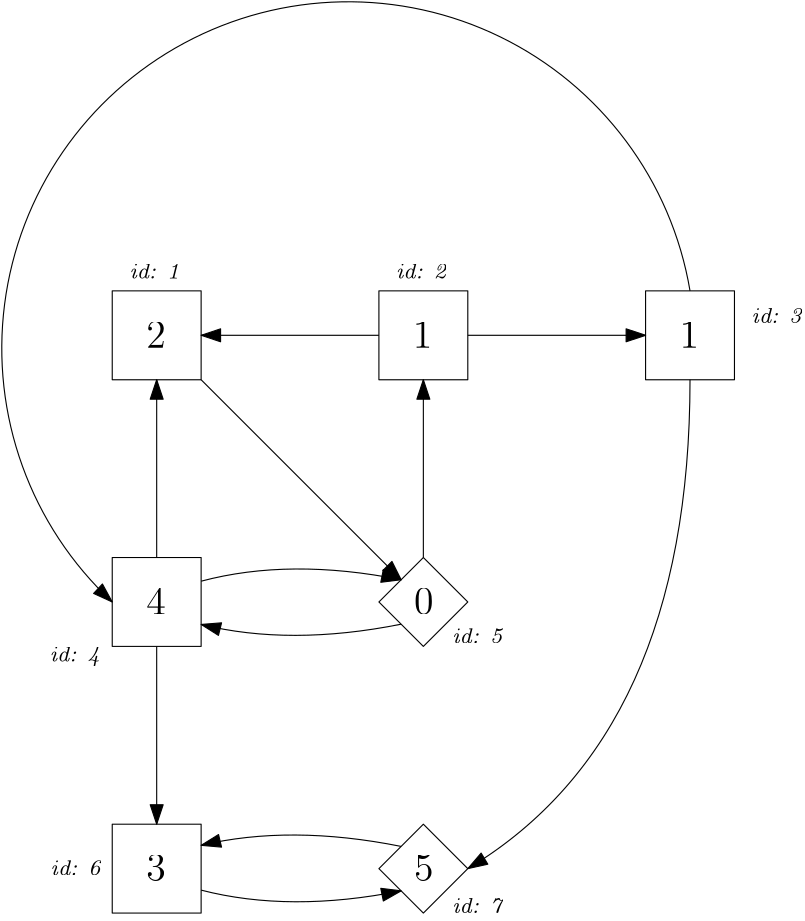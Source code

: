 <?xml version="1.0"?>
<!DOCTYPE ipe SYSTEM "ipe.dtd">
<ipe version="70206" creator="Ipe 7.2.6">
<info created="D:20170327214513" modified="D:20170327214513"/>
<ipestyle name="basic">
<symbol name="arrow/arc(spx)">
<path stroke="sym-stroke" fill="sym-stroke" pen="sym-pen">
0 0 m
-1 0.333 l
-1 -0.333 l
h
</path>
</symbol>
<symbol name="arrow/farc(spx)">
<path stroke="sym-stroke" fill="white" pen="sym-pen">
0 0 m
-1 0.333 l
-1 -0.333 l
h
</path>
</symbol>
<symbol name="arrow/ptarc(spx)">
<path stroke="sym-stroke" fill="sym-stroke" pen="sym-pen">
0 0 m
-1 0.333 l
-0.8 0 l
-1 -0.333 l
h
</path>
</symbol>
<symbol name="arrow/fptarc(spx)">
<path stroke="sym-stroke" fill="white" pen="sym-pen">
0 0 m
-1 0.333 l
-0.8 0 l
-1 -0.333 l
h
</path>
</symbol>
<symbol name="mark/circle(sx)" transformations="translations">
<path fill="sym-stroke">
0.6 0 0 0.6 0 0 e
0.4 0 0 0.4 0 0 e
</path>
</symbol>
<symbol name="mark/disk(sx)" transformations="translations">
<path fill="sym-stroke">
0.6 0 0 0.6 0 0 e
</path>
</symbol>
<symbol name="mark/fdisk(sfx)" transformations="translations">
<group>
<path fill="sym-fill">
0.5 0 0 0.5 0 0 e
</path>
<path fill="sym-stroke" fillrule="eofill">
0.6 0 0 0.6 0 0 e
0.4 0 0 0.4 0 0 e
</path>
</group>
</symbol>
<symbol name="mark/box(sx)" transformations="translations">
<path fill="sym-stroke" fillrule="eofill">
-0.6 -0.6 m
0.6 -0.6 l
0.6 0.6 l
-0.6 0.6 l
h
-0.4 -0.4 m
0.4 -0.4 l
0.4 0.4 l
-0.4 0.4 l
h
</path>
</symbol>
<symbol name="mark/square(sx)" transformations="translations">
<path fill="sym-stroke">
-0.6 -0.6 m
0.6 -0.6 l
0.6 0.6 l
-0.6 0.6 l
h
</path>
</symbol>
<symbol name="mark/fsquare(sfx)" transformations="translations">
<group>
<path fill="sym-fill">
-0.5 -0.5 m
0.5 -0.5 l
0.5 0.5 l
-0.5 0.5 l
h
</path>
<path fill="sym-stroke" fillrule="eofill">
-0.6 -0.6 m
0.6 -0.6 l
0.6 0.6 l
-0.6 0.6 l
h
-0.4 -0.4 m
0.4 -0.4 l
0.4 0.4 l
-0.4 0.4 l
h
</path>
</group>
</symbol>
<symbol name="mark/cross(sx)" transformations="translations">
<group>
<path fill="sym-stroke">
-0.43 -0.57 m
0.57 0.43 l
0.43 0.57 l
-0.57 -0.43 l
h
</path>
<path fill="sym-stroke">
-0.43 0.57 m
0.57 -0.43 l
0.43 -0.57 l
-0.57 0.43 l
h
</path>
</group>
</symbol>
<symbol name="arrow/fnormal(spx)">
<path stroke="sym-stroke" fill="white" pen="sym-pen">
0 0 m
-1 0.333 l
-1 -0.333 l
h
</path>
</symbol>
<symbol name="arrow/pointed(spx)">
<path stroke="sym-stroke" fill="sym-stroke" pen="sym-pen">
0 0 m
-1 0.333 l
-0.8 0 l
-1 -0.333 l
h
</path>
</symbol>
<symbol name="arrow/fpointed(spx)">
<path stroke="sym-stroke" fill="white" pen="sym-pen">
0 0 m
-1 0.333 l
-0.8 0 l
-1 -0.333 l
h
</path>
</symbol>
<symbol name="arrow/linear(spx)">
<path stroke="sym-stroke" pen="sym-pen">
-1 0.333 m
0 0 l
-1 -0.333 l
</path>
</symbol>
<symbol name="arrow/fdouble(spx)">
<path stroke="sym-stroke" fill="white" pen="sym-pen">
0 0 m
-1 0.333 l
-1 -0.333 l
h
-1 0 m
-2 0.333 l
-2 -0.333 l
h
</path>
</symbol>
<symbol name="arrow/double(spx)">
<path stroke="sym-stroke" fill="sym-stroke" pen="sym-pen">
0 0 m
-1 0.333 l
-1 -0.333 l
h
-1 0 m
-2 0.333 l
-2 -0.333 l
h
</path>
</symbol>
<pen name="heavier" value="0.8"/>
<pen name="fat" value="1.2"/>
<pen name="ultrafat" value="2"/>
<symbolsize name="large" value="5"/>
<symbolsize name="small" value="2"/>
<symbolsize name="tiny" value="1.1"/>
<arrowsize name="large" value="10"/>
<arrowsize name="small" value="5"/>
<arrowsize name="tiny" value="3"/>
<color name="red" value="1 0 0"/>
<color name="green" value="0 1 0"/>
<color name="blue" value="0 0 1"/>
<color name="yellow" value="1 1 0"/>
<color name="orange" value="1 0.647 0"/>
<color name="gold" value="1 0.843 0"/>
<color name="purple" value="0.627 0.125 0.941"/>
<color name="gray" value="0.745"/>
<color name="brown" value="0.647 0.165 0.165"/>
<color name="navy" value="0 0 0.502"/>
<color name="pink" value="1 0.753 0.796"/>
<color name="seagreen" value="0.18 0.545 0.341"/>
<color name="turquoise" value="0.251 0.878 0.816"/>
<color name="violet" value="0.933 0.51 0.933"/>
<color name="darkblue" value="0 0 0.545"/>
<color name="darkcyan" value="0 0.545 0.545"/>
<color name="darkgray" value="0.663"/>
<color name="darkgreen" value="0 0.392 0"/>
<color name="darkmagenta" value="0.545 0 0.545"/>
<color name="darkorange" value="1 0.549 0"/>
<color name="darkred" value="0.545 0 0"/>
<color name="lightblue" value="0.678 0.847 0.902"/>
<color name="lightcyan" value="0.878 1 1"/>
<color name="lightgray" value="0.827"/>
<color name="lightgreen" value="0.565 0.933 0.565"/>
<color name="lightyellow" value="1 1 0.878"/>
<dashstyle name="dashed" value="[4] 0"/>
<dashstyle name="dotted" value="[1 3] 0"/>
<dashstyle name="dash dotted" value="[4 2 1 2] 0"/>
<dashstyle name="dash dot dotted" value="[4 2 1 2 1 2] 0"/>
<textsize name="large" value="\large"/>
<textsize name="Large" value="\Large"/>
<textsize name="LARGE" value="\LARGE"/>
<textsize name="huge" value="\huge"/>
<textsize name="Huge" value="\Huge"/>
<textsize name="small" value="\small"/>
<textsize name="footnote" value="\footnotesize"/>
<textsize name="tiny" value="\tiny"/>
<textstyle name="center" begin="\begin{center}" end="\end{center}"/>
<textstyle name="itemize" begin="\begin{itemize}" end="\end{itemize}"/>
<textstyle name="item" begin="\begin{itemize}\item{}" end="\end{itemize}"/>
<gridsize name="4 pts" value="4"/>
<gridsize name="8 pts (~3 mm)" value="8"/>
<gridsize name="16 pts (~6 mm)" value="16"/>
<gridsize name="32 pts (~12 mm)" value="32"/>
<gridsize name="10 pts (~3.5 mm)" value="10"/>
<gridsize name="20 pts (~7 mm)" value="20"/>
<gridsize name="14 pts (~5 mm)" value="14"/>
<gridsize name="28 pts (~10 mm)" value="28"/>
<gridsize name="56 pts (~20 mm)" value="56"/>
<anglesize name="90 deg" value="90"/>
<anglesize name="60 deg" value="60"/>
<anglesize name="45 deg" value="45"/>
<anglesize name="30 deg" value="30"/>
<anglesize name="22.5 deg" value="22.5"/>
<opacity name="10%" value="0.1"/>
<opacity name="30%" value="0.3"/>
<opacity name="50%" value="0.5"/>
<opacity name="75%" value="0.75"/>
<tiling name="falling" angle="-60" step="4" width="1"/>
<tiling name="rising" angle="30" step="4" width="1"/>
</ipestyle>
<page>
<layer name="alpha"/>
<view layers="alpha" active="alpha"/>
<path layer="alpha" matrix="1 0 0 1 16 -48" stroke="black">
64 768 m
64 736 l
96 736 l
96 768 l
h
</path>
<text matrix="1 0 0 1 18.51 -52.303" transformations="translations" pos="73.7103 751.821" stroke="black" type="label" width="7.024" height="9.245" depth="0" valign="baseline" size="Large" style="math">2</text>
<text matrix="1 0 0 1 22.172 -59.5789" transformations="translations" pos="64 784" stroke="black" type="label" width="17.927" height="5.535" depth="0" valign="baseline" size="footnote">\it id: 1</text>
<path matrix="1 0 0 1 112 -48" stroke="black">
64 768 m
64 736 l
96 736 l
96 768 l
h
</path>
<text matrix="1 0 0 1 114.51 -52.303" transformations="translations" pos="73.7103 751.821" stroke="black" type="label" width="7.024" height="9.245" depth="0" valign="baseline" size="Large" style="math">1</text>
<text matrix="1 0 0 1 118.172 -59.5789" transformations="translations" pos="64 784" stroke="black" type="label" width="17.927" height="5.535" depth="0" valign="baseline" size="footnote">\it id: 2</text>
<path matrix="1 0 0 1 208 -48" stroke="black">
64 768 m
64 736 l
96 736 l
96 768 l
h
</path>
<text matrix="1 0 0 1 210.51 -52.303" transformations="translations" pos="73.7103 751.821" stroke="black" type="label" width="7.024" height="9.245" depth="0" valign="baseline" size="Large" style="math">1</text>
<text matrix="1 0 0 1 246.172 -75.5789" transformations="translations" pos="64 784" stroke="black" type="label" width="17.927" height="5.535" depth="0" valign="baseline" size="footnote">\it id: 3</text>
<path matrix="1 0 0 1 -16 -144" stroke="black">
208 768 m
192 752 l
208 736 l
224 752 l
h
</path>
<text matrix="1 0 0 1 114.897 -148.303" transformations="translations" pos="73.7103 751.821" stroke="black" type="label" width="7.024" height="9.245" depth="0" valign="baseline" size="Large" style="math">0</text>
<text matrix="1 0 0 1 138.402 -190.835" transformations="translations" pos="64 784" stroke="black" type="label" width="17.927" height="5.535" depth="0" valign="baseline" size="footnote">\it id: 5</text>
<path matrix="1 0 0 1 16 -144" stroke="black">
64 768 m
64 736 l
96 736 l
96 768 l
h
</path>
<text matrix="1 0 0 1 18.51 -148.303" transformations="translations" pos="73.7103 751.821" stroke="black" type="label" width="7.024" height="9.245" depth="0" valign="baseline" size="Large" style="math">4</text>
<text matrix="1 0 0 1 -6.4915 -197.462" transformations="translations" pos="64 784" stroke="black" type="label" width="17.927" height="5.535" depth="1.55" valign="baseline" size="footnote">\it id: 4</text>
<path matrix="1 0 0 1 16 -240" stroke="black">
64 768 m
64 736 l
96 736 l
96 768 l
h
</path>
<text matrix="1 0 0 1 18.51 -244.303" transformations="translations" pos="73.7103 751.821" stroke="black" type="label" width="7.024" height="9.245" depth="0" valign="baseline" size="Large" style="math">3</text>
<text matrix="1 0 0 1 -6.18828 -274.378" transformations="translations" pos="64 784" stroke="black" type="label" width="17.927" height="5.535" depth="0" valign="baseline" size="footnote">\it id: 6</text>
<path matrix="1 0 0 1 -16 -240" stroke="black">
208 768 m
192 752 l
208 736 l
224 752 l
h
</path>
<text matrix="1 0 0 1 114.897 -244.303" transformations="translations" pos="73.7103 751.821" stroke="black" type="label" width="7.024" height="9.245" depth="0" valign="baseline" size="Large" style="math">5</text>
<text matrix="1 0 0 1 138.402 -287.947" transformations="translations" pos="64 784" stroke="black" type="label" width="17.927" height="5.535" depth="1.55" valign="baseline" size="footnote">\it id: 7</text>
<path matrix="1 0 0 1 32 -64" stroke="black" arrow="normal/normal">
176 768 m
240 768 l
</path>
<path matrix="1 0 0 1 32 -64" stroke="black" arrow="normal/normal">
144 768 m
96 768 l
80 768 l
</path>
<path matrix="1 0 0 1 32 -64" stroke="black" arrow="normal/normal">
160 688 m
160 752 l
</path>
<path matrix="1 0 0 1 32 -64" stroke="black" arrow="normal/normal">
64 688 m
64 752 l
</path>
<path matrix="1 0 0 1 32 -64" stroke="black" arrow="normal/normal">
80 752 m
152 680 l
</path>
<path matrix="1 0 0 1 32 -64" stroke="black" arrow="normal/normal">
152 584 m
112 592
80 584.39 c
</path>
<path matrix="1 0 0 1 32 -64" stroke="black" arrow="normal/normal">
80 568.264 m
112 560
152 568 c
</path>
<path matrix="1 0 0 1 32 -64" stroke="black" arrow="normal/normal">
256 752 m
256 624
176 576 c
</path>
<path matrix="1 0 0 1 32 -64" stroke="black" arrow="normal/normal">
256 784 m
124.745 0 0 124.745 132.981 763.321 48 672 a
</path>
<path matrix="1 0 0 1 32 -64" stroke="black" arrow="normal/normal">
152 664 m
112 656
80 663.91 c
</path>
<path matrix="1 0 0 1 32 -64" stroke="black" arrow="normal/normal">
80 679.48 m
112 688
152 680 c
</path>
<path matrix="1 0 0 1 32 -64" stroke="black" arrow="normal/normal">
64 656 m
64 592 l
</path>
</page>
</ipe>
